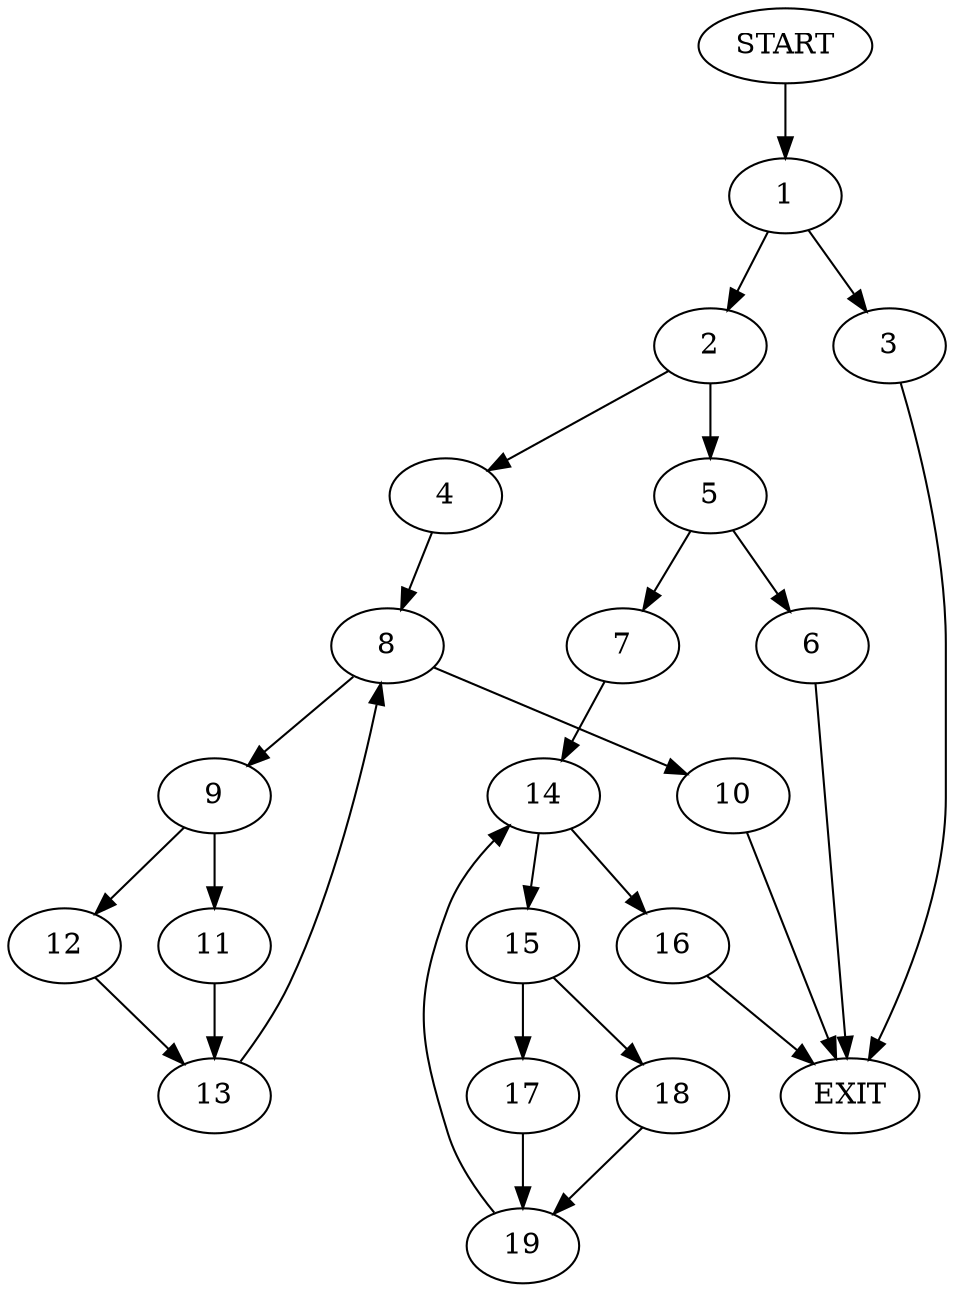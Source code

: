digraph {
0 [label="START"]
20 [label="EXIT"]
0 -> 1
1 -> 2
1 -> 3
2 -> 4
2 -> 5
3 -> 20
5 -> 6
5 -> 7
4 -> 8
8 -> 9
8 -> 10
10 -> 20
9 -> 11
9 -> 12
11 -> 13
12 -> 13
13 -> 8
6 -> 20
7 -> 14
14 -> 15
14 -> 16
16 -> 20
15 -> 17
15 -> 18
18 -> 19
17 -> 19
19 -> 14
}
